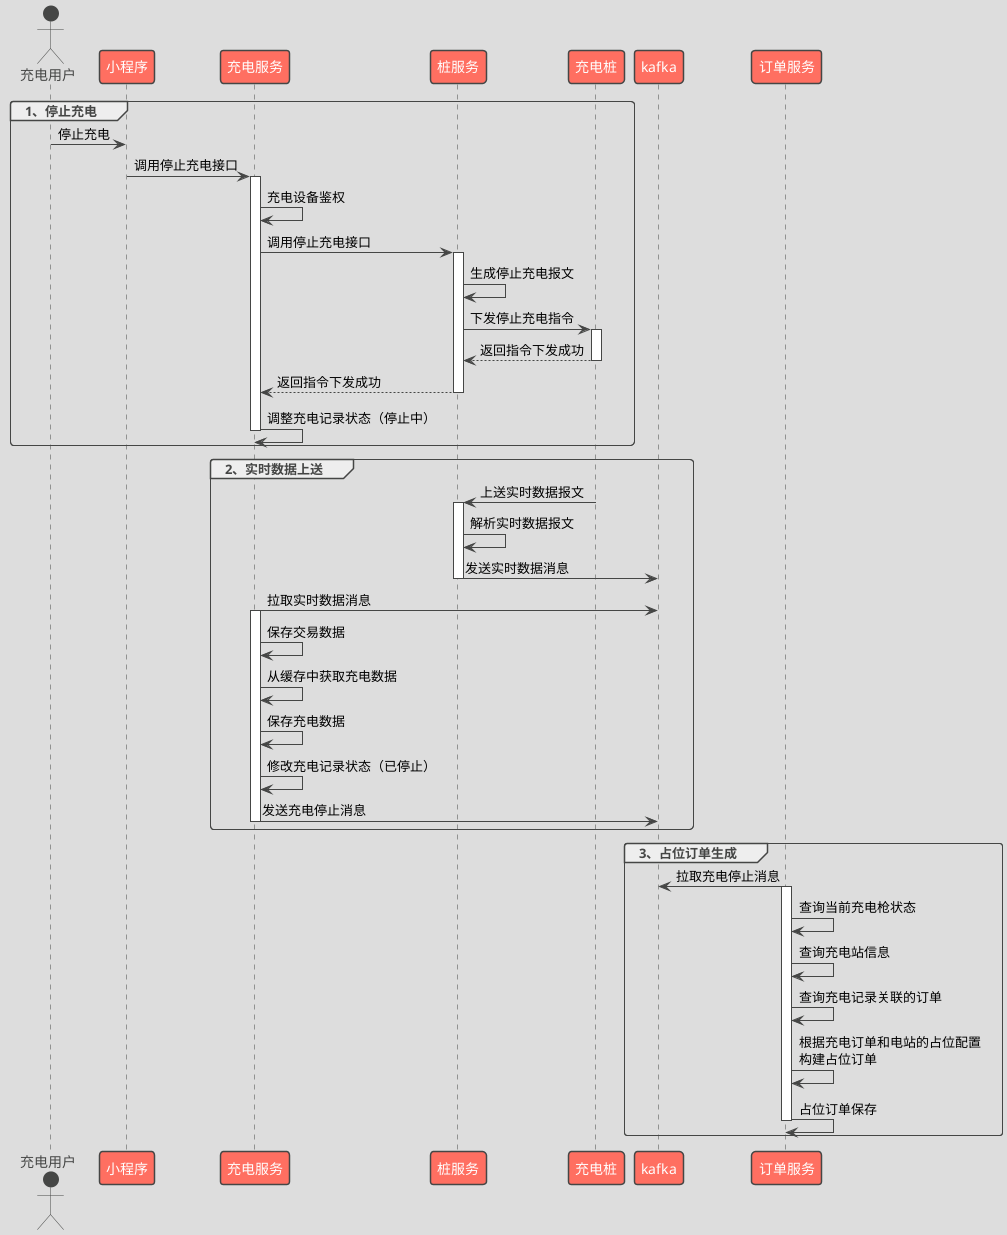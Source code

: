 @startuml
'https://plantuml.com/sequence-diagram

!theme toy


group 1、停止充电
actor 充电用户
充电用户 -> 小程序: 停止充电
小程序 -> 充电服务: 调用停止充电接口
activate 充电服务
充电服务 -> 充电服务: 充电设备鉴权
充电服务 -> 桩服务: 调用停止充电接口
activate 桩服务
桩服务 -> 桩服务: 生成停止充电报文
桩服务 -> 充电桩: 下发停止充电指令
activate 充电桩
充电桩 --> 桩服务: 返回指令下发成功
deactivate 充电桩
桩服务 --> 充电服务: 返回指令下发成功
deactivate 桩服务
充电服务 -> 充电服务: 调整充电记录状态（停止中）
deactivate 充电服务
end


group 2、实时数据上送
充电桩 -> 桩服务: 上送实时数据报文
activate 桩服务
桩服务 -> 桩服务: 解析实时数据报文
桩服务 -> kafka: 发送实时数据消息
deactivate 桩服务
充电服务 -> kafka: 拉取实时数据消息
activate 充电服务
充电服务 -> 充电服务: 保存交易数据
充电服务 -> 充电服务: 从缓存中获取充电数据
充电服务 -> 充电服务: 保存充电数据
充电服务 -> 充电服务: 修改充电记录状态（已停止）
充电服务 -> kafka: 发送充电停止消息
deactivate 充电服务
end

group 3、占位订单生成
订单服务 -> kafka: 拉取充电停止消息
activate 订单服务
订单服务 -> 订单服务: 查询当前充电枪状态
订单服务 -> 订单服务: 查询充电站信息
订单服务 -> 订单服务: 查询充电记录关联的订单
订单服务 -> 订单服务: 根据充电订单和电站的占位配置\n构建占位订单
订单服务 -> 订单服务: 占位订单保存
deactivate 订单服务
end















@enduml
